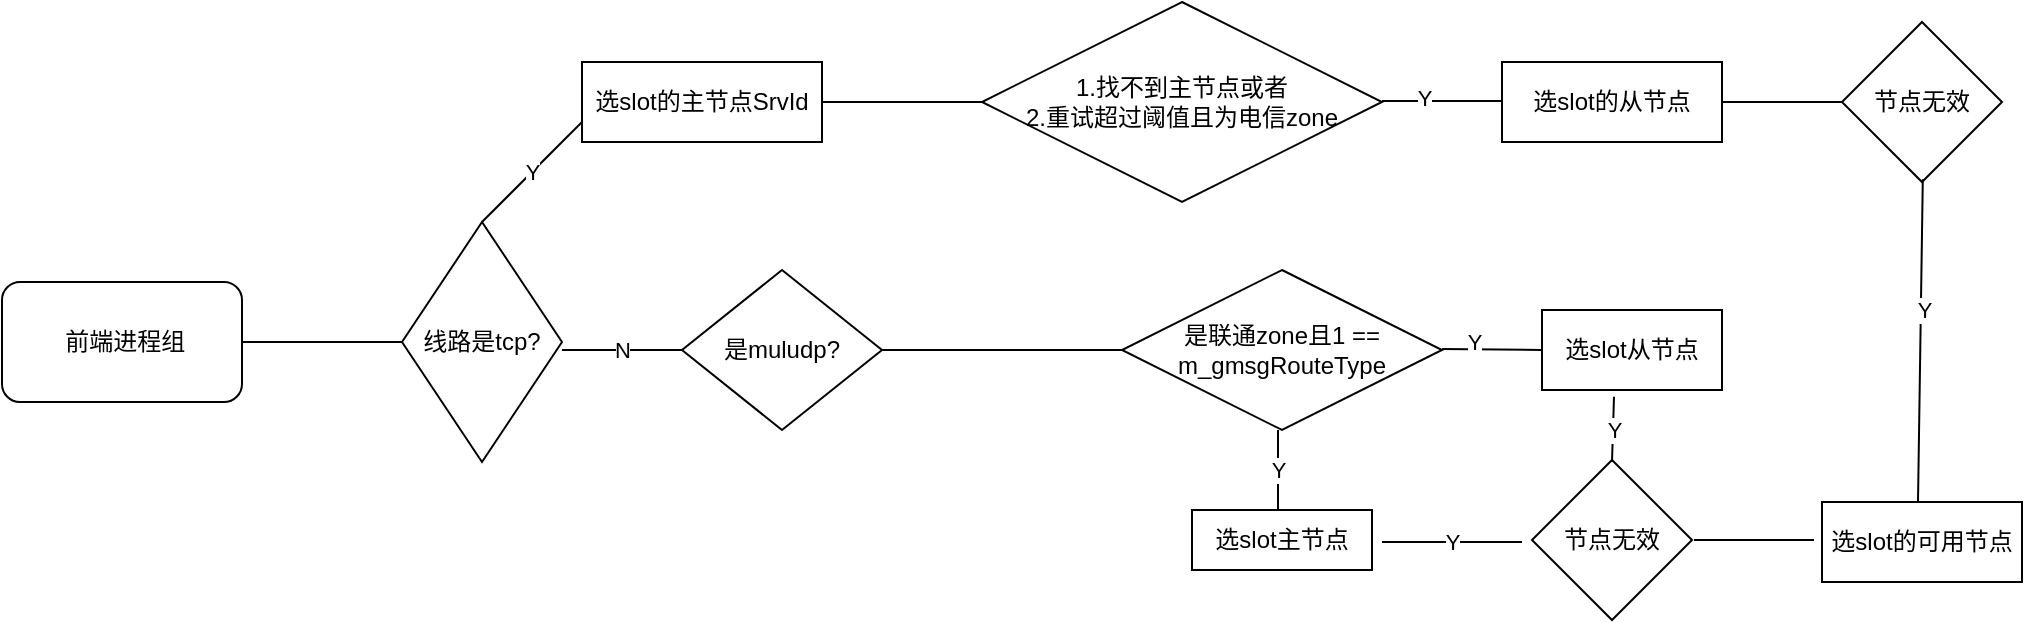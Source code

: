 <mxfile version="21.1.1" type="github">
  <diagram name="第 1 页" id="KKsY59eh9XaDmgX87wVV">
    <mxGraphModel dx="1508" dy="861" grid="1" gridSize="10" guides="1" tooltips="1" connect="1" arrows="1" fold="1" page="1" pageScale="1" pageWidth="827" pageHeight="1169" math="0" shadow="0">
      <root>
        <mxCell id="0" />
        <mxCell id="1" parent="0" />
        <mxCell id="A7drEQn15BSyyHfxk9KO-1" value="&amp;nbsp;前端进程组" style="rounded=1;whiteSpace=wrap;html=1;" vertex="1" parent="1">
          <mxGeometry x="50" y="350" width="120" height="60" as="geometry" />
        </mxCell>
        <mxCell id="A7drEQn15BSyyHfxk9KO-3" value="线路是tcp?" style="rhombus;whiteSpace=wrap;html=1;" vertex="1" parent="1">
          <mxGeometry x="250" y="320" width="80" height="120" as="geometry" />
        </mxCell>
        <mxCell id="A7drEQn15BSyyHfxk9KO-4" value="" style="endArrow=none;html=1;rounded=0;entryX=0;entryY=0.5;entryDx=0;entryDy=0;" edge="1" parent="1" target="A7drEQn15BSyyHfxk9KO-3">
          <mxGeometry width="50" height="50" relative="1" as="geometry">
            <mxPoint x="170" y="380" as="sourcePoint" />
            <mxPoint x="220" y="310" as="targetPoint" />
          </mxGeometry>
        </mxCell>
        <mxCell id="A7drEQn15BSyyHfxk9KO-5" value="Y" style="endArrow=none;html=1;rounded=0;" edge="1" parent="1">
          <mxGeometry width="50" height="50" relative="1" as="geometry">
            <mxPoint x="290" y="320" as="sourcePoint" />
            <mxPoint x="340" y="270" as="targetPoint" />
          </mxGeometry>
        </mxCell>
        <mxCell id="A7drEQn15BSyyHfxk9KO-6" value="选slot的主节点SrvId" style="rounded=0;whiteSpace=wrap;html=1;" vertex="1" parent="1">
          <mxGeometry x="340" y="240" width="120" height="40" as="geometry" />
        </mxCell>
        <mxCell id="A7drEQn15BSyyHfxk9KO-7" value="" style="endArrow=none;html=1;rounded=0;exitX=1;exitY=0.5;exitDx=0;exitDy=0;" edge="1" parent="1" source="A7drEQn15BSyyHfxk9KO-6">
          <mxGeometry width="50" height="50" relative="1" as="geometry">
            <mxPoint x="470" y="260" as="sourcePoint" />
            <mxPoint x="540" y="260" as="targetPoint" />
          </mxGeometry>
        </mxCell>
        <mxCell id="A7drEQn15BSyyHfxk9KO-9" value="1.找不到主节点或者&lt;br&gt;2.重试超过阈值且为电信zone" style="rhombus;whiteSpace=wrap;html=1;" vertex="1" parent="1">
          <mxGeometry x="540" y="210" width="200" height="100" as="geometry" />
        </mxCell>
        <mxCell id="A7drEQn15BSyyHfxk9KO-10" value="" style="endArrow=none;html=1;rounded=0;" edge="1" parent="1">
          <mxGeometry width="50" height="50" relative="1" as="geometry">
            <mxPoint x="740" y="259.5" as="sourcePoint" />
            <mxPoint x="810" y="259.5" as="targetPoint" />
          </mxGeometry>
        </mxCell>
        <mxCell id="A7drEQn15BSyyHfxk9KO-12" value="Y" style="edgeLabel;html=1;align=center;verticalAlign=middle;resizable=0;points=[];" vertex="1" connectable="0" parent="A7drEQn15BSyyHfxk9KO-10">
          <mxGeometry x="-0.417" y="2" relative="1" as="geometry">
            <mxPoint as="offset" />
          </mxGeometry>
        </mxCell>
        <mxCell id="A7drEQn15BSyyHfxk9KO-11" value="选slot的从节点" style="rounded=0;whiteSpace=wrap;html=1;" vertex="1" parent="1">
          <mxGeometry x="800" y="240" width="110" height="40" as="geometry" />
        </mxCell>
        <mxCell id="A7drEQn15BSyyHfxk9KO-14" value="N" style="endArrow=none;html=1;rounded=0;" edge="1" parent="1">
          <mxGeometry width="50" height="50" relative="1" as="geometry">
            <mxPoint x="330" y="384" as="sourcePoint" />
            <mxPoint x="390" y="384" as="targetPoint" />
          </mxGeometry>
        </mxCell>
        <mxCell id="A7drEQn15BSyyHfxk9KO-16" value="是联通zone且1 == m_gmsgRouteType" style="rhombus;whiteSpace=wrap;html=1;" vertex="1" parent="1">
          <mxGeometry x="610" y="344" width="160" height="80" as="geometry" />
        </mxCell>
        <mxCell id="A7drEQn15BSyyHfxk9KO-17" value="" style="endArrow=none;html=1;rounded=0;" edge="1" parent="1">
          <mxGeometry width="50" height="50" relative="1" as="geometry">
            <mxPoint x="770" y="383.5" as="sourcePoint" />
            <mxPoint x="820" y="384" as="targetPoint" />
          </mxGeometry>
        </mxCell>
        <mxCell id="A7drEQn15BSyyHfxk9KO-19" value="Y" style="edgeLabel;html=1;align=center;verticalAlign=middle;resizable=0;points=[];" vertex="1" connectable="0" parent="A7drEQn15BSyyHfxk9KO-17">
          <mxGeometry x="-0.374" y="4" relative="1" as="geometry">
            <mxPoint as="offset" />
          </mxGeometry>
        </mxCell>
        <mxCell id="A7drEQn15BSyyHfxk9KO-18" value="选slot从节点" style="rounded=0;whiteSpace=wrap;html=1;" vertex="1" parent="1">
          <mxGeometry x="820" y="364" width="90" height="40" as="geometry" />
        </mxCell>
        <mxCell id="A7drEQn15BSyyHfxk9KO-20" value="Y" style="endArrow=none;html=1;rounded=0;" edge="1" parent="1">
          <mxGeometry width="50" height="50" relative="1" as="geometry">
            <mxPoint x="688" y="464" as="sourcePoint" />
            <mxPoint x="688" y="424" as="targetPoint" />
          </mxGeometry>
        </mxCell>
        <mxCell id="A7drEQn15BSyyHfxk9KO-21" value="选slot主节点" style="rounded=0;whiteSpace=wrap;html=1;" vertex="1" parent="1">
          <mxGeometry x="645" y="464" width="90" height="30" as="geometry" />
        </mxCell>
        <mxCell id="A7drEQn15BSyyHfxk9KO-22" value="是muludp?" style="rhombus;whiteSpace=wrap;html=1;" vertex="1" parent="1">
          <mxGeometry x="390" y="344" width="100" height="80" as="geometry" />
        </mxCell>
        <mxCell id="A7drEQn15BSyyHfxk9KO-23" value="" style="endArrow=none;html=1;rounded=0;" edge="1" parent="1">
          <mxGeometry width="50" height="50" relative="1" as="geometry">
            <mxPoint x="490" y="384" as="sourcePoint" />
            <mxPoint x="610" y="384" as="targetPoint" />
          </mxGeometry>
        </mxCell>
        <mxCell id="A7drEQn15BSyyHfxk9KO-24" value="节点无效" style="rhombus;whiteSpace=wrap;html=1;" vertex="1" parent="1">
          <mxGeometry x="815" y="439" width="80" height="80" as="geometry" />
        </mxCell>
        <mxCell id="A7drEQn15BSyyHfxk9KO-25" value="Y" style="endArrow=none;html=1;rounded=0;" edge="1" parent="1">
          <mxGeometry width="50" height="50" relative="1" as="geometry">
            <mxPoint x="740" y="480" as="sourcePoint" />
            <mxPoint x="810" y="480" as="targetPoint" />
          </mxGeometry>
        </mxCell>
        <mxCell id="A7drEQn15BSyyHfxk9KO-26" value="" style="endArrow=none;html=1;rounded=0;" edge="1" parent="1">
          <mxGeometry width="50" height="50" relative="1" as="geometry">
            <mxPoint x="896" y="479" as="sourcePoint" />
            <mxPoint x="956" y="479" as="targetPoint" />
          </mxGeometry>
        </mxCell>
        <mxCell id="A7drEQn15BSyyHfxk9KO-27" value="选slot的可用节点" style="rounded=0;whiteSpace=wrap;html=1;" vertex="1" parent="1">
          <mxGeometry x="960" y="460" width="100" height="40" as="geometry" />
        </mxCell>
        <mxCell id="A7drEQn15BSyyHfxk9KO-28" value="Y" style="endArrow=none;html=1;rounded=0;entryX=0.4;entryY=1.085;entryDx=0;entryDy=0;entryPerimeter=0;" edge="1" parent="1" target="A7drEQn15BSyyHfxk9KO-18">
          <mxGeometry width="50" height="50" relative="1" as="geometry">
            <mxPoint x="855" y="440" as="sourcePoint" />
            <mxPoint x="860" y="410" as="targetPoint" />
          </mxGeometry>
        </mxCell>
        <mxCell id="A7drEQn15BSyyHfxk9KO-30" value="" style="endArrow=none;html=1;rounded=0;" edge="1" parent="1">
          <mxGeometry width="50" height="50" relative="1" as="geometry">
            <mxPoint x="910" y="260" as="sourcePoint" />
            <mxPoint x="970" y="260" as="targetPoint" />
          </mxGeometry>
        </mxCell>
        <mxCell id="A7drEQn15BSyyHfxk9KO-31" value="节点无效" style="rhombus;whiteSpace=wrap;html=1;" vertex="1" parent="1">
          <mxGeometry x="970" y="220" width="80" height="80" as="geometry" />
        </mxCell>
        <mxCell id="A7drEQn15BSyyHfxk9KO-32" value="" style="endArrow=none;html=1;rounded=0;entryX=0.405;entryY=0.983;entryDx=0;entryDy=0;entryPerimeter=0;" edge="1" parent="1">
          <mxGeometry width="50" height="50" relative="1" as="geometry">
            <mxPoint x="1008" y="460" as="sourcePoint" />
            <mxPoint x="1010.4" y="298.64" as="targetPoint" />
          </mxGeometry>
        </mxCell>
        <mxCell id="A7drEQn15BSyyHfxk9KO-33" value="Y" style="edgeLabel;html=1;align=center;verticalAlign=middle;resizable=0;points=[];" vertex="1" connectable="0" parent="A7drEQn15BSyyHfxk9KO-32">
          <mxGeometry x="0.198" y="-1" relative="1" as="geometry">
            <mxPoint as="offset" />
          </mxGeometry>
        </mxCell>
      </root>
    </mxGraphModel>
  </diagram>
</mxfile>
